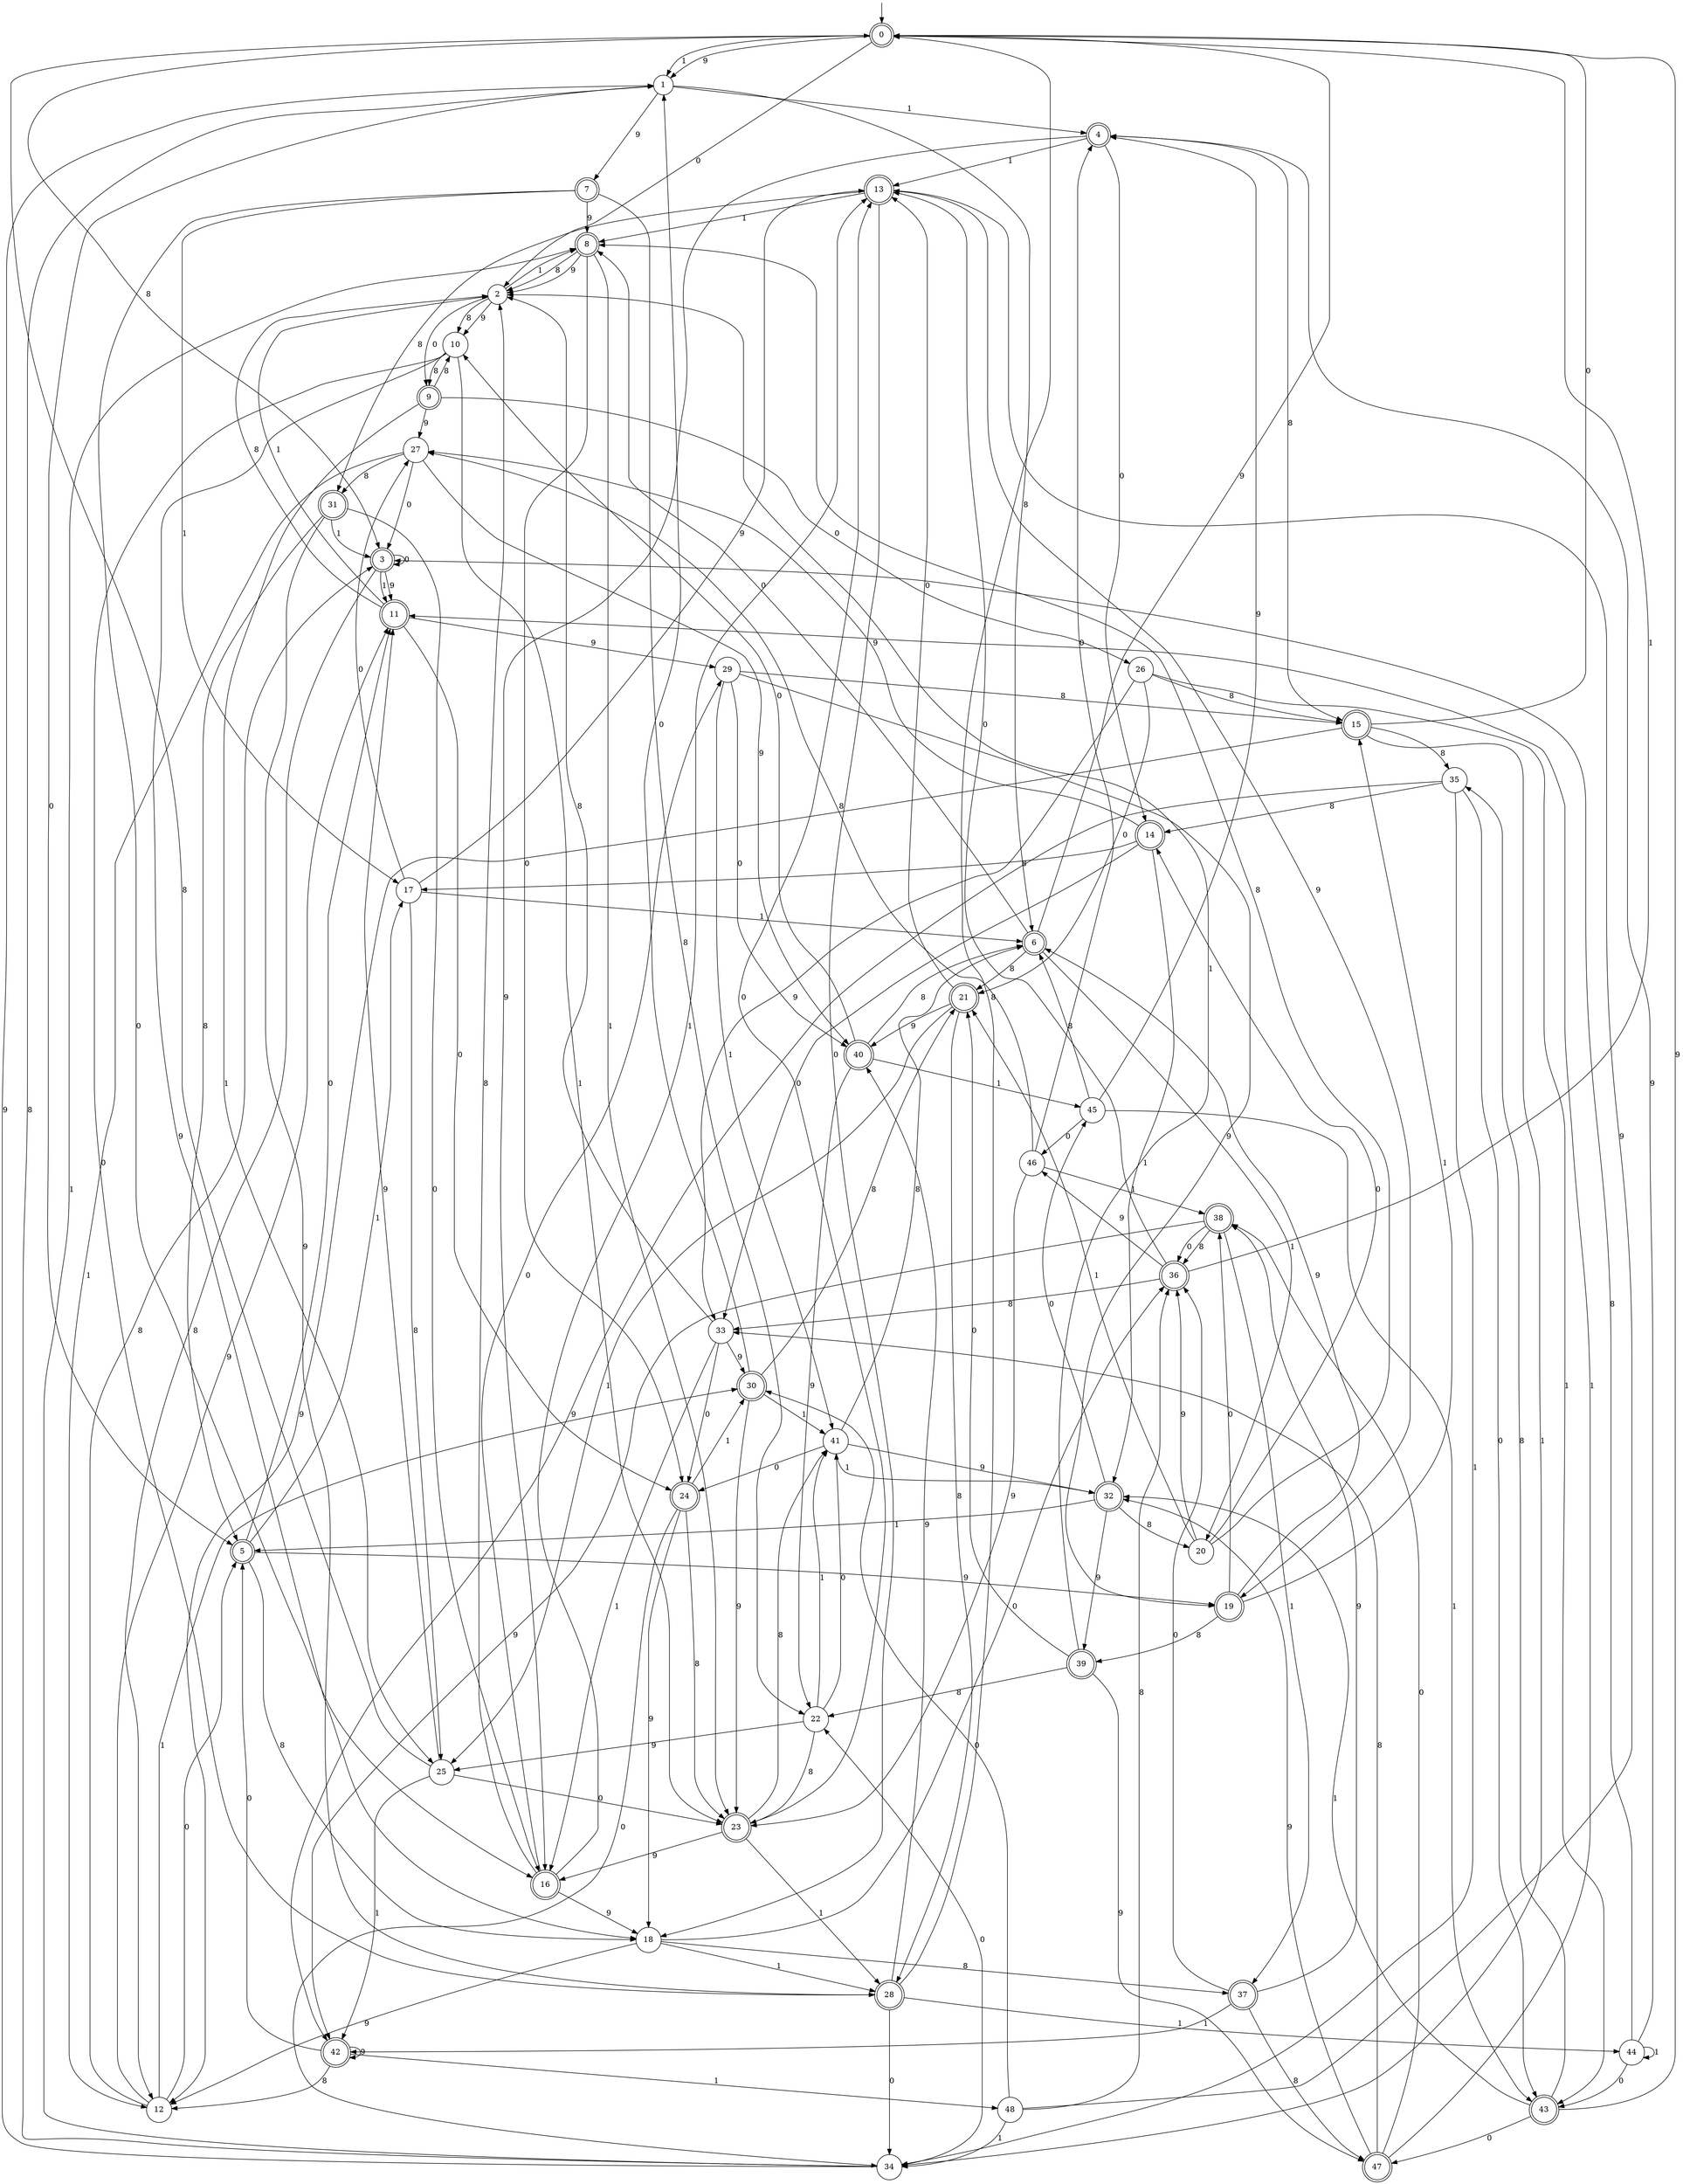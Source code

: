 digraph g {

	s0 [shape="doublecircle" label="0"];
	s1 [shape="circle" label="1"];
	s2 [shape="circle" label="2"];
	s3 [shape="doublecircle" label="3"];
	s4 [shape="doublecircle" label="4"];
	s5 [shape="doublecircle" label="5"];
	s6 [shape="doublecircle" label="6"];
	s7 [shape="doublecircle" label="7"];
	s8 [shape="doublecircle" label="8"];
	s9 [shape="doublecircle" label="9"];
	s10 [shape="circle" label="10"];
	s11 [shape="doublecircle" label="11"];
	s12 [shape="circle" label="12"];
	s13 [shape="doublecircle" label="13"];
	s14 [shape="doublecircle" label="14"];
	s15 [shape="doublecircle" label="15"];
	s16 [shape="doublecircle" label="16"];
	s17 [shape="circle" label="17"];
	s18 [shape="circle" label="18"];
	s19 [shape="doublecircle" label="19"];
	s20 [shape="circle" label="20"];
	s21 [shape="doublecircle" label="21"];
	s22 [shape="circle" label="22"];
	s23 [shape="doublecircle" label="23"];
	s24 [shape="doublecircle" label="24"];
	s25 [shape="circle" label="25"];
	s26 [shape="circle" label="26"];
	s27 [shape="circle" label="27"];
	s28 [shape="doublecircle" label="28"];
	s29 [shape="circle" label="29"];
	s30 [shape="doublecircle" label="30"];
	s31 [shape="doublecircle" label="31"];
	s32 [shape="doublecircle" label="32"];
	s33 [shape="circle" label="33"];
	s34 [shape="circle" label="34"];
	s35 [shape="circle" label="35"];
	s36 [shape="doublecircle" label="36"];
	s37 [shape="doublecircle" label="37"];
	s38 [shape="doublecircle" label="38"];
	s39 [shape="doublecircle" label="39"];
	s40 [shape="doublecircle" label="40"];
	s41 [shape="circle" label="41"];
	s42 [shape="doublecircle" label="42"];
	s43 [shape="doublecircle" label="43"];
	s44 [shape="circle" label="44"];
	s45 [shape="circle" label="45"];
	s46 [shape="circle" label="46"];
	s47 [shape="doublecircle" label="47"];
	s48 [shape="circle" label="48"];
	s0 -> s1 [label="1"];
	s0 -> s2 [label="0"];
	s0 -> s3 [label="8"];
	s0 -> s1 [label="9"];
	s1 -> s4 [label="1"];
	s1 -> s5 [label="0"];
	s1 -> s6 [label="8"];
	s1 -> s7 [label="9"];
	s2 -> s8 [label="1"];
	s2 -> s9 [label="0"];
	s2 -> s10 [label="8"];
	s2 -> s10 [label="9"];
	s3 -> s11 [label="1"];
	s3 -> s3 [label="0"];
	s3 -> s12 [label="8"];
	s3 -> s11 [label="9"];
	s4 -> s13 [label="1"];
	s4 -> s14 [label="0"];
	s4 -> s15 [label="8"];
	s4 -> s16 [label="9"];
	s5 -> s17 [label="1"];
	s5 -> s11 [label="0"];
	s5 -> s18 [label="8"];
	s5 -> s19 [label="9"];
	s6 -> s20 [label="1"];
	s6 -> s8 [label="0"];
	s6 -> s21 [label="8"];
	s6 -> s0 [label="9"];
	s7 -> s17 [label="1"];
	s7 -> s16 [label="0"];
	s7 -> s22 [label="8"];
	s7 -> s8 [label="9"];
	s8 -> s23 [label="1"];
	s8 -> s24 [label="0"];
	s8 -> s2 [label="8"];
	s8 -> s2 [label="9"];
	s9 -> s25 [label="1"];
	s9 -> s26 [label="0"];
	s9 -> s10 [label="8"];
	s9 -> s27 [label="9"];
	s10 -> s23 [label="1"];
	s10 -> s28 [label="0"];
	s10 -> s9 [label="8"];
	s10 -> s18 [label="9"];
	s11 -> s2 [label="1"];
	s11 -> s24 [label="0"];
	s11 -> s2 [label="8"];
	s11 -> s29 [label="9"];
	s12 -> s30 [label="1"];
	s12 -> s5 [label="0"];
	s12 -> s3 [label="8"];
	s12 -> s11 [label="9"];
	s13 -> s8 [label="1"];
	s13 -> s18 [label="0"];
	s13 -> s31 [label="8"];
	s13 -> s19 [label="9"];
	s14 -> s32 [label="1"];
	s14 -> s33 [label="0"];
	s14 -> s17 [label="8"];
	s14 -> s27 [label="9"];
	s15 -> s34 [label="1"];
	s15 -> s0 [label="0"];
	s15 -> s35 [label="8"];
	s15 -> s12 [label="9"];
	s16 -> s13 [label="1"];
	s16 -> s29 [label="0"];
	s16 -> s2 [label="8"];
	s16 -> s18 [label="9"];
	s17 -> s6 [label="1"];
	s17 -> s27 [label="0"];
	s17 -> s25 [label="8"];
	s17 -> s13 [label="9"];
	s18 -> s28 [label="1"];
	s18 -> s36 [label="0"];
	s18 -> s37 [label="8"];
	s18 -> s12 [label="9"];
	s19 -> s15 [label="1"];
	s19 -> s38 [label="0"];
	s19 -> s39 [label="8"];
	s19 -> s6 [label="9"];
	s20 -> s21 [label="1"];
	s20 -> s14 [label="0"];
	s20 -> s8 [label="8"];
	s20 -> s36 [label="9"];
	s21 -> s25 [label="1"];
	s21 -> s13 [label="0"];
	s21 -> s28 [label="8"];
	s21 -> s40 [label="9"];
	s22 -> s41 [label="1"];
	s22 -> s41 [label="0"];
	s22 -> s23 [label="8"];
	s22 -> s25 [label="9"];
	s23 -> s28 [label="1"];
	s23 -> s13 [label="0"];
	s23 -> s41 [label="8"];
	s23 -> s16 [label="9"];
	s24 -> s30 [label="1"];
	s24 -> s34 [label="0"];
	s24 -> s23 [label="8"];
	s24 -> s18 [label="9"];
	s25 -> s42 [label="1"];
	s25 -> s23 [label="0"];
	s25 -> s0 [label="8"];
	s25 -> s11 [label="9"];
	s26 -> s43 [label="1"];
	s26 -> s21 [label="0"];
	s26 -> s15 [label="8"];
	s26 -> s33 [label="9"];
	s27 -> s12 [label="1"];
	s27 -> s3 [label="0"];
	s27 -> s31 [label="8"];
	s27 -> s40 [label="9"];
	s28 -> s44 [label="1"];
	s28 -> s34 [label="0"];
	s28 -> s0 [label="8"];
	s28 -> s40 [label="9"];
	s29 -> s41 [label="1"];
	s29 -> s40 [label="0"];
	s29 -> s15 [label="8"];
	s29 -> s19 [label="9"];
	s30 -> s41 [label="1"];
	s30 -> s1 [label="0"];
	s30 -> s21 [label="8"];
	s30 -> s23 [label="9"];
	s31 -> s3 [label="1"];
	s31 -> s16 [label="0"];
	s31 -> s5 [label="8"];
	s31 -> s28 [label="9"];
	s32 -> s5 [label="1"];
	s32 -> s45 [label="0"];
	s32 -> s20 [label="8"];
	s32 -> s39 [label="9"];
	s33 -> s16 [label="1"];
	s33 -> s24 [label="0"];
	s33 -> s2 [label="8"];
	s33 -> s30 [label="9"];
	s34 -> s8 [label="1"];
	s34 -> s22 [label="0"];
	s34 -> s1 [label="8"];
	s34 -> s1 [label="9"];
	s35 -> s34 [label="1"];
	s35 -> s43 [label="0"];
	s35 -> s14 [label="8"];
	s35 -> s42 [label="9"];
	s36 -> s0 [label="1"];
	s36 -> s13 [label="0"];
	s36 -> s33 [label="8"];
	s36 -> s46 [label="9"];
	s37 -> s42 [label="1"];
	s37 -> s36 [label="0"];
	s37 -> s47 [label="8"];
	s37 -> s38 [label="9"];
	s38 -> s37 [label="1"];
	s38 -> s36 [label="0"];
	s38 -> s36 [label="8"];
	s38 -> s42 [label="9"];
	s39 -> s2 [label="1"];
	s39 -> s21 [label="0"];
	s39 -> s22 [label="8"];
	s39 -> s47 [label="9"];
	s40 -> s45 [label="1"];
	s40 -> s10 [label="0"];
	s40 -> s6 [label="8"];
	s40 -> s22 [label="9"];
	s41 -> s32 [label="1"];
	s41 -> s24 [label="0"];
	s41 -> s6 [label="8"];
	s41 -> s32 [label="9"];
	s42 -> s48 [label="1"];
	s42 -> s5 [label="0"];
	s42 -> s12 [label="8"];
	s42 -> s42 [label="9"];
	s43 -> s32 [label="1"];
	s43 -> s47 [label="0"];
	s43 -> s35 [label="8"];
	s43 -> s0 [label="9"];
	s44 -> s44 [label="1"];
	s44 -> s43 [label="0"];
	s44 -> s3 [label="8"];
	s44 -> s4 [label="9"];
	s45 -> s43 [label="1"];
	s45 -> s46 [label="0"];
	s45 -> s6 [label="8"];
	s45 -> s4 [label="9"];
	s46 -> s38 [label="1"];
	s46 -> s4 [label="0"];
	s46 -> s27 [label="8"];
	s46 -> s23 [label="9"];
	s47 -> s11 [label="1"];
	s47 -> s38 [label="0"];
	s47 -> s33 [label="8"];
	s47 -> s32 [label="9"];
	s48 -> s34 [label="1"];
	s48 -> s30 [label="0"];
	s48 -> s36 [label="8"];
	s48 -> s13 [label="9"];

__start0 [label="" shape="none" width="0" height="0"];
__start0 -> s0;

}
